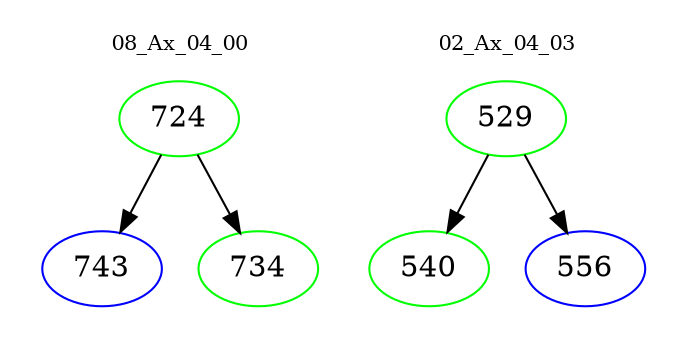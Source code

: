 digraph{
subgraph cluster_0 {
color = white
label = "08_Ax_04_00";
fontsize=10;
T0_724 [label="724", color="green"]
T0_724 -> T0_743 [color="black"]
T0_743 [label="743", color="blue"]
T0_724 -> T0_734 [color="black"]
T0_734 [label="734", color="green"]
}
subgraph cluster_1 {
color = white
label = "02_Ax_04_03";
fontsize=10;
T1_529 [label="529", color="green"]
T1_529 -> T1_540 [color="black"]
T1_540 [label="540", color="green"]
T1_529 -> T1_556 [color="black"]
T1_556 [label="556", color="blue"]
}
}
